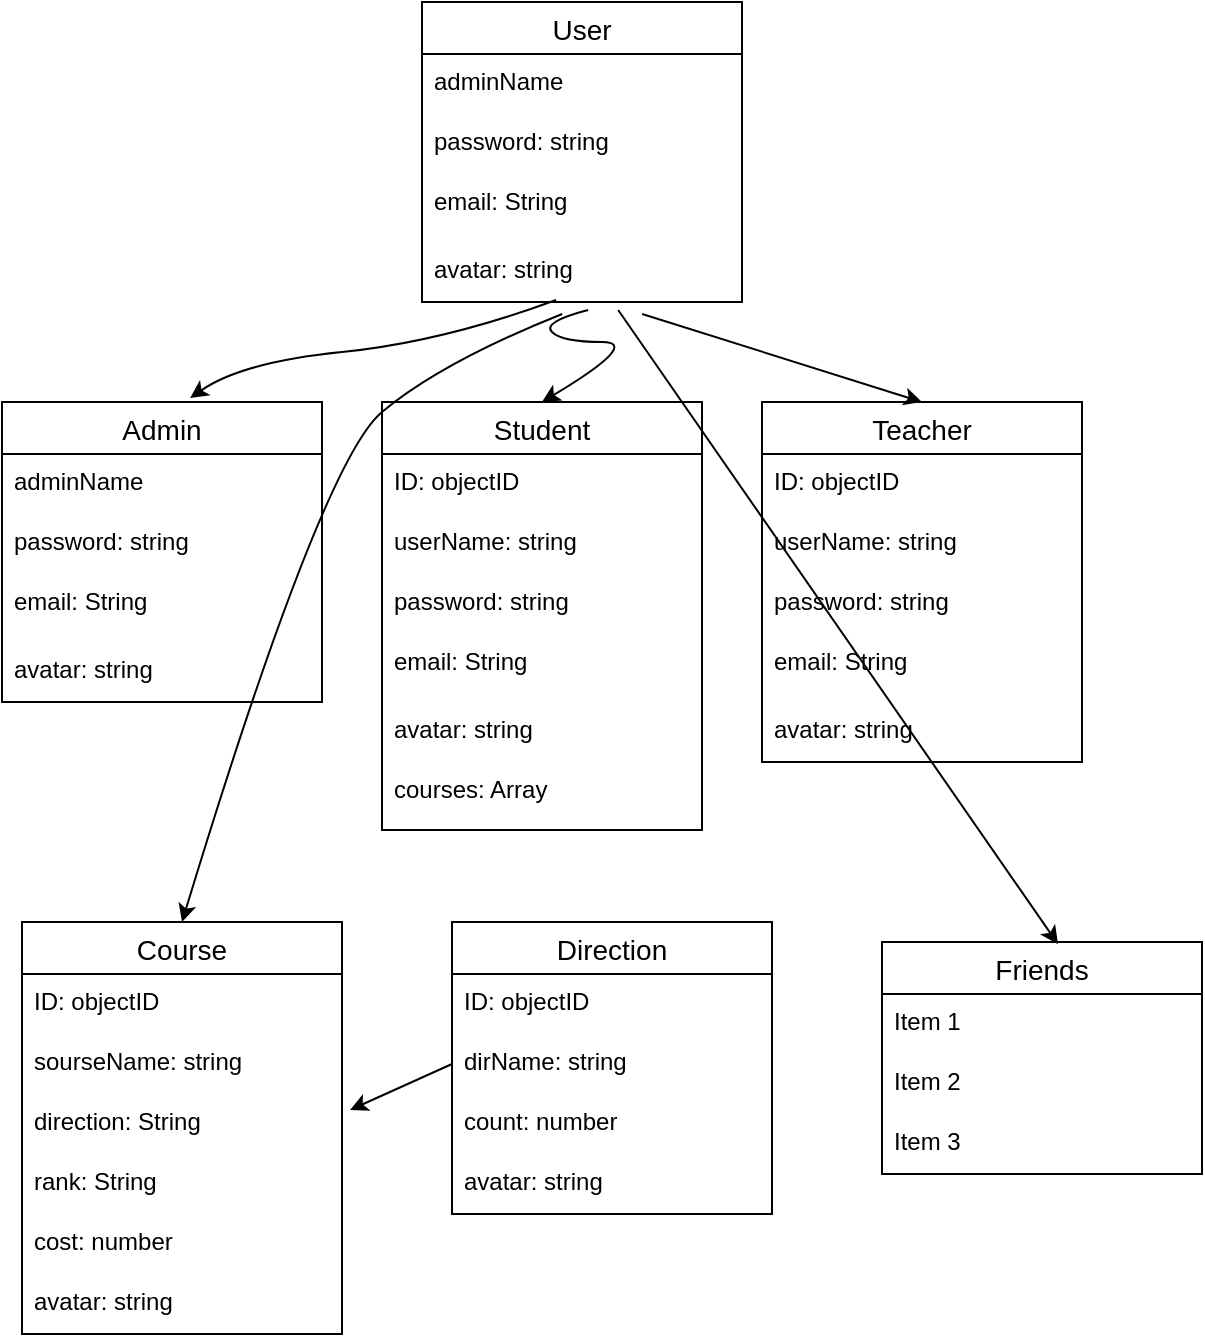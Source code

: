 <mxfile version="15.9.4" type="device"><diagram id="A3IW4NLRSnLZesDRLXGy" name="Page-1"><mxGraphModel dx="1422" dy="762" grid="1" gridSize="10" guides="1" tooltips="1" connect="1" arrows="1" fold="1" page="1" pageScale="1" pageWidth="850" pageHeight="1100" math="0" shadow="0"><root><mxCell id="0"/><mxCell id="1" parent="0"/><mxCell id="nqnhbEoek3o8Vv99aAjv-1" value="Admin" style="swimlane;fontStyle=0;childLayout=stackLayout;horizontal=1;startSize=26;horizontalStack=0;resizeParent=1;resizeParentMax=0;resizeLast=0;collapsible=1;marginBottom=0;align=center;fontSize=14;" vertex="1" parent="1"><mxGeometry x="120" y="260" width="160" height="150" as="geometry"/></mxCell><mxCell id="nqnhbEoek3o8Vv99aAjv-3" value="adminName" style="text;strokeColor=none;fillColor=none;spacingLeft=4;spacingRight=4;overflow=hidden;rotatable=0;points=[[0,0.5],[1,0.5]];portConstraint=eastwest;fontSize=12;" vertex="1" parent="nqnhbEoek3o8Vv99aAjv-1"><mxGeometry y="26" width="160" height="30" as="geometry"/></mxCell><mxCell id="nqnhbEoek3o8Vv99aAjv-17" value="password: string" style="text;strokeColor=none;fillColor=none;spacingLeft=4;spacingRight=4;overflow=hidden;rotatable=0;points=[[0,0.5],[1,0.5]];portConstraint=eastwest;fontSize=12;" vertex="1" parent="nqnhbEoek3o8Vv99aAjv-1"><mxGeometry y="56" width="160" height="30" as="geometry"/></mxCell><mxCell id="nqnhbEoek3o8Vv99aAjv-19" value="email: String" style="text;strokeColor=none;fillColor=none;spacingLeft=4;spacingRight=4;overflow=hidden;rotatable=0;points=[[0,0.5],[1,0.5]];portConstraint=eastwest;fontSize=12;" vertex="1" parent="nqnhbEoek3o8Vv99aAjv-1"><mxGeometry y="86" width="160" height="34" as="geometry"/></mxCell><mxCell id="nqnhbEoek3o8Vv99aAjv-20" value="avatar: string" style="text;strokeColor=none;fillColor=none;spacingLeft=4;spacingRight=4;overflow=hidden;rotatable=0;points=[[0,0.5],[1,0.5]];portConstraint=eastwest;fontSize=12;" vertex="1" parent="nqnhbEoek3o8Vv99aAjv-1"><mxGeometry y="120" width="160" height="30" as="geometry"/></mxCell><mxCell id="nqnhbEoek3o8Vv99aAjv-5" value="Student" style="swimlane;fontStyle=0;childLayout=stackLayout;horizontal=1;startSize=26;horizontalStack=0;resizeParent=1;resizeParentMax=0;resizeLast=0;collapsible=1;marginBottom=0;align=center;fontSize=14;" vertex="1" parent="1"><mxGeometry x="310" y="260" width="160" height="214" as="geometry"/></mxCell><mxCell id="nqnhbEoek3o8Vv99aAjv-6" value="ID: objectID" style="text;strokeColor=none;fillColor=none;spacingLeft=4;spacingRight=4;overflow=hidden;rotatable=0;points=[[0,0.5],[1,0.5]];portConstraint=eastwest;fontSize=12;" vertex="1" parent="nqnhbEoek3o8Vv99aAjv-5"><mxGeometry y="26" width="160" height="30" as="geometry"/></mxCell><mxCell id="nqnhbEoek3o8Vv99aAjv-7" value="userName: string" style="text;strokeColor=none;fillColor=none;spacingLeft=4;spacingRight=4;overflow=hidden;rotatable=0;points=[[0,0.5],[1,0.5]];portConstraint=eastwest;fontSize=12;" vertex="1" parent="nqnhbEoek3o8Vv99aAjv-5"><mxGeometry y="56" width="160" height="30" as="geometry"/></mxCell><mxCell id="nqnhbEoek3o8Vv99aAjv-14" value="password: string" style="text;strokeColor=none;fillColor=none;spacingLeft=4;spacingRight=4;overflow=hidden;rotatable=0;points=[[0,0.5],[1,0.5]];portConstraint=eastwest;fontSize=12;" vertex="1" parent="nqnhbEoek3o8Vv99aAjv-5"><mxGeometry y="86" width="160" height="30" as="geometry"/></mxCell><mxCell id="nqnhbEoek3o8Vv99aAjv-8" value="email: String" style="text;strokeColor=none;fillColor=none;spacingLeft=4;spacingRight=4;overflow=hidden;rotatable=0;points=[[0,0.5],[1,0.5]];portConstraint=eastwest;fontSize=12;" vertex="1" parent="nqnhbEoek3o8Vv99aAjv-5"><mxGeometry y="116" width="160" height="34" as="geometry"/></mxCell><mxCell id="nqnhbEoek3o8Vv99aAjv-15" value="avatar: string" style="text;strokeColor=none;fillColor=none;spacingLeft=4;spacingRight=4;overflow=hidden;rotatable=0;points=[[0,0.5],[1,0.5]];portConstraint=eastwest;fontSize=12;" vertex="1" parent="nqnhbEoek3o8Vv99aAjv-5"><mxGeometry y="150" width="160" height="30" as="geometry"/></mxCell><mxCell id="nqnhbEoek3o8Vv99aAjv-63" value="courses: Array" style="text;strokeColor=none;fillColor=none;spacingLeft=4;spacingRight=4;overflow=hidden;rotatable=0;points=[[0,0.5],[1,0.5]];portConstraint=eastwest;fontSize=12;" vertex="1" parent="nqnhbEoek3o8Vv99aAjv-5"><mxGeometry y="180" width="160" height="34" as="geometry"/></mxCell><mxCell id="nqnhbEoek3o8Vv99aAjv-21" value="Teacher" style="swimlane;fontStyle=0;childLayout=stackLayout;horizontal=1;startSize=26;horizontalStack=0;resizeParent=1;resizeParentMax=0;resizeLast=0;collapsible=1;marginBottom=0;align=center;fontSize=14;" vertex="1" parent="1"><mxGeometry x="500" y="260" width="160" height="180" as="geometry"/></mxCell><mxCell id="nqnhbEoek3o8Vv99aAjv-22" value="ID: objectID" style="text;strokeColor=none;fillColor=none;spacingLeft=4;spacingRight=4;overflow=hidden;rotatable=0;points=[[0,0.5],[1,0.5]];portConstraint=eastwest;fontSize=12;" vertex="1" parent="nqnhbEoek3o8Vv99aAjv-21"><mxGeometry y="26" width="160" height="30" as="geometry"/></mxCell><mxCell id="nqnhbEoek3o8Vv99aAjv-23" value="userName: string" style="text;strokeColor=none;fillColor=none;spacingLeft=4;spacingRight=4;overflow=hidden;rotatable=0;points=[[0,0.5],[1,0.5]];portConstraint=eastwest;fontSize=12;" vertex="1" parent="nqnhbEoek3o8Vv99aAjv-21"><mxGeometry y="56" width="160" height="30" as="geometry"/></mxCell><mxCell id="nqnhbEoek3o8Vv99aAjv-24" value="password: string" style="text;strokeColor=none;fillColor=none;spacingLeft=4;spacingRight=4;overflow=hidden;rotatable=0;points=[[0,0.5],[1,0.5]];portConstraint=eastwest;fontSize=12;" vertex="1" parent="nqnhbEoek3o8Vv99aAjv-21"><mxGeometry y="86" width="160" height="30" as="geometry"/></mxCell><mxCell id="nqnhbEoek3o8Vv99aAjv-25" value="email: String" style="text;strokeColor=none;fillColor=none;spacingLeft=4;spacingRight=4;overflow=hidden;rotatable=0;points=[[0,0.5],[1,0.5]];portConstraint=eastwest;fontSize=12;" vertex="1" parent="nqnhbEoek3o8Vv99aAjv-21"><mxGeometry y="116" width="160" height="34" as="geometry"/></mxCell><mxCell id="nqnhbEoek3o8Vv99aAjv-26" value="avatar: string" style="text;strokeColor=none;fillColor=none;spacingLeft=4;spacingRight=4;overflow=hidden;rotatable=0;points=[[0,0.5],[1,0.5]];portConstraint=eastwest;fontSize=12;" vertex="1" parent="nqnhbEoek3o8Vv99aAjv-21"><mxGeometry y="150" width="160" height="30" as="geometry"/></mxCell><mxCell id="nqnhbEoek3o8Vv99aAjv-27" value="Course" style="swimlane;fontStyle=0;childLayout=stackLayout;horizontal=1;startSize=26;horizontalStack=0;resizeParent=1;resizeParentMax=0;resizeLast=0;collapsible=1;marginBottom=0;align=center;fontSize=14;" vertex="1" parent="1"><mxGeometry x="130" y="520" width="160" height="206" as="geometry"/></mxCell><mxCell id="nqnhbEoek3o8Vv99aAjv-16" value="ID: objectID" style="text;strokeColor=none;fillColor=none;spacingLeft=4;spacingRight=4;overflow=hidden;rotatable=0;points=[[0,0.5],[1,0.5]];portConstraint=eastwest;fontSize=12;" vertex="1" parent="nqnhbEoek3o8Vv99aAjv-27"><mxGeometry y="26" width="160" height="30" as="geometry"/></mxCell><mxCell id="nqnhbEoek3o8Vv99aAjv-29" value="sourseName: string" style="text;strokeColor=none;fillColor=none;spacingLeft=4;spacingRight=4;overflow=hidden;rotatable=0;points=[[0,0.5],[1,0.5]];portConstraint=eastwest;fontSize=12;" vertex="1" parent="nqnhbEoek3o8Vv99aAjv-27"><mxGeometry y="56" width="160" height="30" as="geometry"/></mxCell><mxCell id="nqnhbEoek3o8Vv99aAjv-30" value="direction: String" style="text;strokeColor=none;fillColor=none;spacingLeft=4;spacingRight=4;overflow=hidden;rotatable=0;points=[[0,0.5],[1,0.5]];portConstraint=eastwest;fontSize=12;" vertex="1" parent="nqnhbEoek3o8Vv99aAjv-27"><mxGeometry y="86" width="160" height="30" as="geometry"/></mxCell><mxCell id="nqnhbEoek3o8Vv99aAjv-31" value="rank: String" style="text;strokeColor=none;fillColor=none;spacingLeft=4;spacingRight=4;overflow=hidden;rotatable=0;points=[[0,0.5],[1,0.5]];portConstraint=eastwest;fontSize=12;" vertex="1" parent="nqnhbEoek3o8Vv99aAjv-27"><mxGeometry y="116" width="160" height="30" as="geometry"/></mxCell><mxCell id="nqnhbEoek3o8Vv99aAjv-37" value="cost: number" style="text;strokeColor=none;fillColor=none;spacingLeft=4;spacingRight=4;overflow=hidden;rotatable=0;points=[[0,0.5],[1,0.5]];portConstraint=eastwest;fontSize=12;" vertex="1" parent="nqnhbEoek3o8Vv99aAjv-27"><mxGeometry y="146" width="160" height="30" as="geometry"/></mxCell><mxCell id="nqnhbEoek3o8Vv99aAjv-44" value="avatar: string" style="text;strokeColor=none;fillColor=none;spacingLeft=4;spacingRight=4;overflow=hidden;rotatable=0;points=[[0,0.5],[1,0.5]];portConstraint=eastwest;fontSize=12;" vertex="1" parent="nqnhbEoek3o8Vv99aAjv-27"><mxGeometry y="176" width="160" height="30" as="geometry"/></mxCell><mxCell id="nqnhbEoek3o8Vv99aAjv-38" value="Direction" style="swimlane;fontStyle=0;childLayout=stackLayout;horizontal=1;startSize=26;horizontalStack=0;resizeParent=1;resizeParentMax=0;resizeLast=0;collapsible=1;marginBottom=0;align=center;fontSize=14;" vertex="1" parent="1"><mxGeometry x="345" y="520" width="160" height="146" as="geometry"/></mxCell><mxCell id="nqnhbEoek3o8Vv99aAjv-39" value="ID: objectID" style="text;strokeColor=none;fillColor=none;spacingLeft=4;spacingRight=4;overflow=hidden;rotatable=0;points=[[0,0.5],[1,0.5]];portConstraint=eastwest;fontSize=12;" vertex="1" parent="nqnhbEoek3o8Vv99aAjv-38"><mxGeometry y="26" width="160" height="30" as="geometry"/></mxCell><mxCell id="nqnhbEoek3o8Vv99aAjv-40" value="dirName: string" style="text;strokeColor=none;fillColor=none;spacingLeft=4;spacingRight=4;overflow=hidden;rotatable=0;points=[[0,0.5],[1,0.5]];portConstraint=eastwest;fontSize=12;" vertex="1" parent="nqnhbEoek3o8Vv99aAjv-38"><mxGeometry y="56" width="160" height="30" as="geometry"/></mxCell><mxCell id="nqnhbEoek3o8Vv99aAjv-45" value="count: number" style="text;strokeColor=none;fillColor=none;spacingLeft=4;spacingRight=4;overflow=hidden;rotatable=0;points=[[0,0.5],[1,0.5]];portConstraint=eastwest;fontSize=12;" vertex="1" parent="nqnhbEoek3o8Vv99aAjv-38"><mxGeometry y="86" width="160" height="30" as="geometry"/></mxCell><mxCell id="nqnhbEoek3o8Vv99aAjv-41" value="avatar: string" style="text;strokeColor=none;fillColor=none;spacingLeft=4;spacingRight=4;overflow=hidden;rotatable=0;points=[[0,0.5],[1,0.5]];portConstraint=eastwest;fontSize=12;" vertex="1" parent="nqnhbEoek3o8Vv99aAjv-38"><mxGeometry y="116" width="160" height="30" as="geometry"/></mxCell><mxCell id="nqnhbEoek3o8Vv99aAjv-46" value="User" style="swimlane;fontStyle=0;childLayout=stackLayout;horizontal=1;startSize=26;horizontalStack=0;resizeParent=1;resizeParentMax=0;resizeLast=0;collapsible=1;marginBottom=0;align=center;fontSize=14;" vertex="1" parent="1"><mxGeometry x="330" y="60" width="160" height="150" as="geometry"/></mxCell><mxCell id="nqnhbEoek3o8Vv99aAjv-47" value="adminName" style="text;strokeColor=none;fillColor=none;spacingLeft=4;spacingRight=4;overflow=hidden;rotatable=0;points=[[0,0.5],[1,0.5]];portConstraint=eastwest;fontSize=12;" vertex="1" parent="nqnhbEoek3o8Vv99aAjv-46"><mxGeometry y="26" width="160" height="30" as="geometry"/></mxCell><mxCell id="nqnhbEoek3o8Vv99aAjv-48" value="password: string" style="text;strokeColor=none;fillColor=none;spacingLeft=4;spacingRight=4;overflow=hidden;rotatable=0;points=[[0,0.5],[1,0.5]];portConstraint=eastwest;fontSize=12;" vertex="1" parent="nqnhbEoek3o8Vv99aAjv-46"><mxGeometry y="56" width="160" height="30" as="geometry"/></mxCell><mxCell id="nqnhbEoek3o8Vv99aAjv-49" value="email: String" style="text;strokeColor=none;fillColor=none;spacingLeft=4;spacingRight=4;overflow=hidden;rotatable=0;points=[[0,0.5],[1,0.5]];portConstraint=eastwest;fontSize=12;" vertex="1" parent="nqnhbEoek3o8Vv99aAjv-46"><mxGeometry y="86" width="160" height="34" as="geometry"/></mxCell><mxCell id="nqnhbEoek3o8Vv99aAjv-50" value="avatar: string" style="text;strokeColor=none;fillColor=none;spacingLeft=4;spacingRight=4;overflow=hidden;rotatable=0;points=[[0,0.5],[1,0.5]];portConstraint=eastwest;fontSize=12;" vertex="1" parent="nqnhbEoek3o8Vv99aAjv-46"><mxGeometry y="120" width="160" height="30" as="geometry"/></mxCell><mxCell id="nqnhbEoek3o8Vv99aAjv-51" value="" style="curved=1;endArrow=classic;html=1;rounded=0;entryX=0.588;entryY=-0.013;entryDx=0;entryDy=0;entryPerimeter=0;exitX=0.419;exitY=0.967;exitDx=0;exitDy=0;exitPerimeter=0;" edge="1" parent="1" source="nqnhbEoek3o8Vv99aAjv-50" target="nqnhbEoek3o8Vv99aAjv-1"><mxGeometry width="50" height="50" relative="1" as="geometry"><mxPoint x="365" y="250" as="sourcePoint"/><mxPoint x="415" y="200" as="targetPoint"/><Array as="points"><mxPoint x="340" y="230"/><mxPoint x="240" y="240"/></Array></mxGeometry></mxCell><mxCell id="nqnhbEoek3o8Vv99aAjv-52" value="" style="curved=1;endArrow=classic;html=1;rounded=0;exitX=0.519;exitY=1.133;exitDx=0;exitDy=0;exitPerimeter=0;entryX=0.5;entryY=0;entryDx=0;entryDy=0;" edge="1" parent="1" source="nqnhbEoek3o8Vv99aAjv-50" target="nqnhbEoek3o8Vv99aAjv-5"><mxGeometry width="50" height="50" relative="1" as="geometry"><mxPoint x="400" y="470" as="sourcePoint"/><mxPoint x="450" y="420" as="targetPoint"/><Array as="points"><mxPoint x="390" y="220"/><mxPoint x="400" y="230"/><mxPoint x="440" y="230"/></Array></mxGeometry></mxCell><mxCell id="nqnhbEoek3o8Vv99aAjv-53" value="" style="endArrow=classic;html=1;rounded=0;exitX=0.688;exitY=1.2;exitDx=0;exitDy=0;exitPerimeter=0;entryX=0.5;entryY=0;entryDx=0;entryDy=0;" edge="1" parent="1" source="nqnhbEoek3o8Vv99aAjv-50" target="nqnhbEoek3o8Vv99aAjv-21"><mxGeometry width="50" height="50" relative="1" as="geometry"><mxPoint x="400" y="470" as="sourcePoint"/><mxPoint x="450" y="420" as="targetPoint"/></mxGeometry></mxCell><mxCell id="nqnhbEoek3o8Vv99aAjv-54" value="Friends" style="swimlane;fontStyle=0;childLayout=stackLayout;horizontal=1;startSize=26;horizontalStack=0;resizeParent=1;resizeParentMax=0;resizeLast=0;collapsible=1;marginBottom=0;align=center;fontSize=14;" vertex="1" parent="1"><mxGeometry x="560" y="530" width="160" height="116" as="geometry"/></mxCell><mxCell id="nqnhbEoek3o8Vv99aAjv-55" value="Item 1" style="text;strokeColor=none;fillColor=none;spacingLeft=4;spacingRight=4;overflow=hidden;rotatable=0;points=[[0,0.5],[1,0.5]];portConstraint=eastwest;fontSize=12;" vertex="1" parent="nqnhbEoek3o8Vv99aAjv-54"><mxGeometry y="26" width="160" height="30" as="geometry"/></mxCell><mxCell id="nqnhbEoek3o8Vv99aAjv-56" value="Item 2" style="text;strokeColor=none;fillColor=none;spacingLeft=4;spacingRight=4;overflow=hidden;rotatable=0;points=[[0,0.5],[1,0.5]];portConstraint=eastwest;fontSize=12;" vertex="1" parent="nqnhbEoek3o8Vv99aAjv-54"><mxGeometry y="56" width="160" height="30" as="geometry"/></mxCell><mxCell id="nqnhbEoek3o8Vv99aAjv-57" value="Item 3" style="text;strokeColor=none;fillColor=none;spacingLeft=4;spacingRight=4;overflow=hidden;rotatable=0;points=[[0,0.5],[1,0.5]];portConstraint=eastwest;fontSize=12;" vertex="1" parent="nqnhbEoek3o8Vv99aAjv-54"><mxGeometry y="86" width="160" height="30" as="geometry"/></mxCell><mxCell id="nqnhbEoek3o8Vv99aAjv-58" value="" style="endArrow=classic;html=1;rounded=0;exitX=0.613;exitY=1.133;exitDx=0;exitDy=0;exitPerimeter=0;entryX=0.55;entryY=0.009;entryDx=0;entryDy=0;entryPerimeter=0;" edge="1" parent="1" source="nqnhbEoek3o8Vv99aAjv-50" target="nqnhbEoek3o8Vv99aAjv-54"><mxGeometry width="50" height="50" relative="1" as="geometry"><mxPoint x="400" y="370" as="sourcePoint"/><mxPoint x="450" y="320" as="targetPoint"/></mxGeometry></mxCell><mxCell id="nqnhbEoek3o8Vv99aAjv-59" value="" style="curved=1;endArrow=classic;html=1;rounded=0;exitX=0.438;exitY=1.2;exitDx=0;exitDy=0;exitPerimeter=0;entryX=0.5;entryY=0;entryDx=0;entryDy=0;" edge="1" parent="1" source="nqnhbEoek3o8Vv99aAjv-50" target="nqnhbEoek3o8Vv99aAjv-27"><mxGeometry width="50" height="50" relative="1" as="geometry"><mxPoint x="400" y="370" as="sourcePoint"/><mxPoint x="170" y="430" as="targetPoint"/><Array as="points"><mxPoint x="340" y="240"/><mxPoint x="280" y="290"/></Array></mxGeometry></mxCell><mxCell id="nqnhbEoek3o8Vv99aAjv-61" value="" style="endArrow=classic;html=1;rounded=0;exitX=0;exitY=0.5;exitDx=0;exitDy=0;entryX=1.025;entryY=0.267;entryDx=0;entryDy=0;entryPerimeter=0;" edge="1" parent="1" source="nqnhbEoek3o8Vv99aAjv-40" target="nqnhbEoek3o8Vv99aAjv-30"><mxGeometry width="50" height="50" relative="1" as="geometry"><mxPoint x="400" y="370" as="sourcePoint"/><mxPoint x="450" y="320" as="targetPoint"/></mxGeometry></mxCell></root></mxGraphModel></diagram></mxfile>